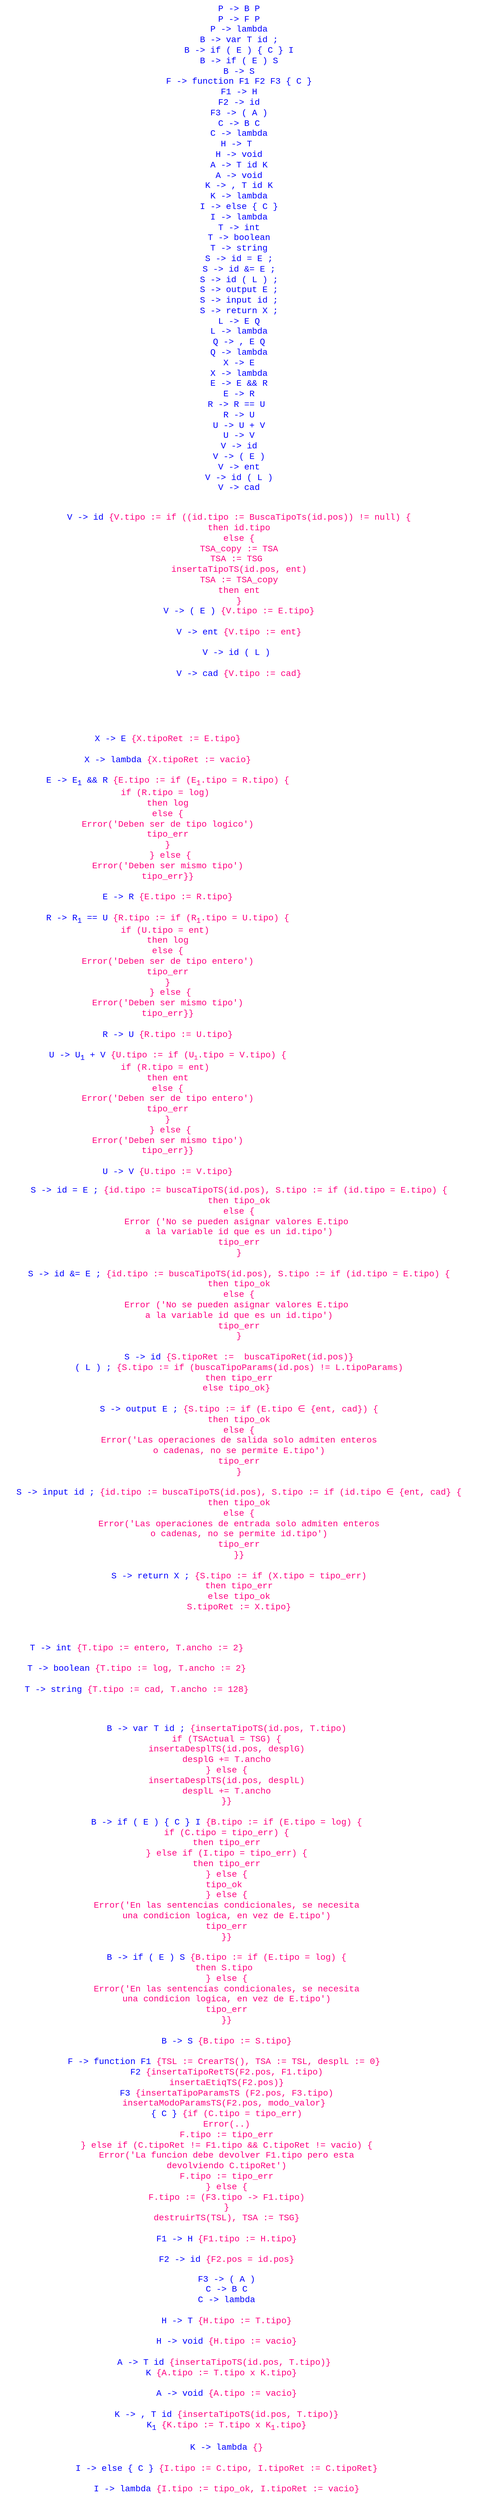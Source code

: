<mxfile version="25.0.3">
  <diagram name="Página-1" id="XnfMSsqKeOomwI2X4mqS">
    <mxGraphModel dx="1050" dy="522" grid="1" gridSize="10" guides="1" tooltips="1" connect="1" arrows="1" fold="1" page="1" pageScale="1" pageWidth="827" pageHeight="1169" math="0" shadow="0">
      <root>
        <mxCell id="0" />
        <mxCell id="1" parent="0" />
        <mxCell id="9CIfiXQJs4M4mhII0K4a-1" value="&lt;div&gt;&lt;font color=&quot;#0000ff&quot; face=&quot;Courier New&quot; style=&quot;font-size: 14px;&quot;&gt;P -&amp;gt; B P&lt;/font&gt;&lt;/div&gt;&lt;div&gt;&lt;font color=&quot;#0000ff&quot; face=&quot;Courier New&quot; style=&quot;font-size: 14px;&quot;&gt;P -&amp;gt; F P&lt;/font&gt;&lt;/div&gt;&lt;div&gt;&lt;font color=&quot;#0000ff&quot; face=&quot;Courier New&quot; style=&quot;font-size: 14px;&quot;&gt;P -&amp;gt; lambda&lt;/font&gt;&lt;/div&gt;&lt;div&gt;&lt;font color=&quot;#0000ff&quot; face=&quot;Courier New&quot; style=&quot;font-size: 14px;&quot;&gt;B -&amp;gt; var T id ;&lt;/font&gt;&lt;/div&gt;&lt;div&gt;&lt;font color=&quot;#0000ff&quot; face=&quot;Courier New&quot; style=&quot;font-size: 14px;&quot;&gt;B -&amp;gt; if ( E ) { C } I&lt;/font&gt;&lt;/div&gt;&lt;div&gt;&lt;font color=&quot;#0000ff&quot; face=&quot;Courier New&quot; style=&quot;font-size: 14px;&quot;&gt;B -&amp;gt; if ( E ) S&lt;/font&gt;&lt;/div&gt;&lt;div&gt;&lt;font color=&quot;#0000ff&quot; face=&quot;Courier New&quot; style=&quot;font-size: 14px;&quot;&gt;B -&amp;gt; S&lt;/font&gt;&lt;/div&gt;&lt;div&gt;&lt;font color=&quot;#0000ff&quot; face=&quot;Courier New&quot; style=&quot;font-size: 14px;&quot;&gt;F -&amp;gt; function F1 F2 F3 { C }&lt;/font&gt;&lt;/div&gt;&lt;div&gt;&lt;font color=&quot;#0000ff&quot; face=&quot;Courier New&quot; style=&quot;font-size: 14px;&quot;&gt;F1 -&amp;gt; H&lt;/font&gt;&lt;/div&gt;&lt;div&gt;&lt;font color=&quot;#0000ff&quot; face=&quot;Courier New&quot; style=&quot;font-size: 14px;&quot;&gt;F2 -&amp;gt; id&lt;/font&gt;&lt;/div&gt;&lt;div&gt;&lt;font color=&quot;#0000ff&quot; face=&quot;Courier New&quot; style=&quot;font-size: 14px;&quot;&gt;F3 -&amp;gt; ( A )&lt;/font&gt;&lt;/div&gt;&lt;div&gt;&lt;font color=&quot;#0000ff&quot; face=&quot;Courier New&quot; style=&quot;font-size: 14px;&quot;&gt;C -&amp;gt; B C&lt;/font&gt;&lt;/div&gt;&lt;div&gt;&lt;font color=&quot;#0000ff&quot; face=&quot;Courier New&quot; style=&quot;font-size: 14px;&quot;&gt;C -&amp;gt; lambda&lt;/font&gt;&lt;/div&gt;&lt;div&gt;&lt;font color=&quot;#0000ff&quot; face=&quot;Courier New&quot; style=&quot;font-size: 14px;&quot;&gt;H -&amp;gt; T&amp;nbsp;&lt;/font&gt;&lt;/div&gt;&lt;div&gt;&lt;font color=&quot;#0000ff&quot; face=&quot;Courier New&quot; style=&quot;font-size: 14px;&quot;&gt;H -&amp;gt; void&lt;/font&gt;&lt;/div&gt;&lt;div&gt;&lt;font color=&quot;#0000ff&quot; face=&quot;Courier New&quot; style=&quot;font-size: 14px;&quot;&gt;A -&amp;gt; T id K&lt;/font&gt;&lt;/div&gt;&lt;div&gt;&lt;font color=&quot;#0000ff&quot; face=&quot;Courier New&quot; style=&quot;font-size: 14px;&quot;&gt;A -&amp;gt; void&lt;/font&gt;&lt;/div&gt;&lt;div&gt;&lt;font color=&quot;#0000ff&quot; face=&quot;Courier New&quot; style=&quot;font-size: 14px;&quot;&gt;K -&amp;gt; , T id K&lt;/font&gt;&lt;/div&gt;&lt;div&gt;&lt;font color=&quot;#0000ff&quot; face=&quot;Courier New&quot; style=&quot;font-size: 14px;&quot;&gt;K -&amp;gt; lambda&lt;/font&gt;&lt;/div&gt;&lt;div&gt;&lt;font color=&quot;#0000ff&quot; face=&quot;Courier New&quot; style=&quot;font-size: 14px;&quot;&gt;I -&amp;gt; else { C }&lt;/font&gt;&lt;/div&gt;&lt;div&gt;&lt;font color=&quot;#0000ff&quot; face=&quot;Courier New&quot; style=&quot;font-size: 14px;&quot;&gt;I -&amp;gt; lambda&lt;/font&gt;&lt;/div&gt;&lt;div&gt;&lt;font color=&quot;#0000ff&quot; face=&quot;Courier New&quot; style=&quot;font-size: 14px;&quot;&gt;T -&amp;gt; int&lt;/font&gt;&lt;/div&gt;&lt;div&gt;&lt;font color=&quot;#0000ff&quot; face=&quot;Courier New&quot; style=&quot;font-size: 14px;&quot;&gt;T -&amp;gt; boolean&lt;/font&gt;&lt;/div&gt;&lt;div&gt;&lt;font color=&quot;#0000ff&quot; face=&quot;Courier New&quot; style=&quot;font-size: 14px;&quot;&gt;T -&amp;gt; string&lt;/font&gt;&lt;/div&gt;&lt;div&gt;&lt;font color=&quot;#0000ff&quot; face=&quot;Courier New&quot; style=&quot;font-size: 14px;&quot;&gt;S -&amp;gt; id = E ;&lt;/font&gt;&lt;/div&gt;&lt;div&gt;&lt;font color=&quot;#0000ff&quot; face=&quot;Courier New&quot; style=&quot;font-size: 14px;&quot;&gt;S -&amp;gt; id &amp;amp;= E ;&lt;/font&gt;&lt;/div&gt;&lt;div&gt;&lt;font color=&quot;#0000ff&quot; face=&quot;Courier New&quot; style=&quot;font-size: 14px;&quot;&gt;S -&amp;gt; id ( L ) ;&lt;/font&gt;&lt;/div&gt;&lt;div&gt;&lt;font color=&quot;#0000ff&quot; face=&quot;Courier New&quot; style=&quot;font-size: 14px;&quot;&gt;S -&amp;gt; output E ;&lt;/font&gt;&lt;/div&gt;&lt;div&gt;&lt;font color=&quot;#0000ff&quot; face=&quot;Courier New&quot; style=&quot;font-size: 14px;&quot;&gt;S -&amp;gt; input id ;&lt;/font&gt;&lt;/div&gt;&lt;div&gt;&lt;font color=&quot;#0000ff&quot; face=&quot;Courier New&quot; style=&quot;font-size: 14px;&quot;&gt;S -&amp;gt; return X ;&lt;/font&gt;&lt;/div&gt;&lt;div&gt;&lt;font color=&quot;#0000ff&quot; face=&quot;Courier New&quot; style=&quot;font-size: 14px;&quot;&gt;L -&amp;gt; E Q&lt;/font&gt;&lt;/div&gt;&lt;div&gt;&lt;font color=&quot;#0000ff&quot; face=&quot;Courier New&quot; style=&quot;font-size: 14px;&quot;&gt;L -&amp;gt; lambda&lt;/font&gt;&lt;/div&gt;&lt;div&gt;&lt;font color=&quot;#0000ff&quot; face=&quot;Courier New&quot; style=&quot;font-size: 14px;&quot;&gt;Q -&amp;gt; , E Q&lt;/font&gt;&lt;/div&gt;&lt;div&gt;&lt;font color=&quot;#0000ff&quot; face=&quot;Courier New&quot; style=&quot;font-size: 14px;&quot;&gt;Q -&amp;gt; lambda&lt;/font&gt;&lt;/div&gt;&lt;div&gt;&lt;font color=&quot;#0000ff&quot; face=&quot;Courier New&quot; style=&quot;font-size: 14px;&quot;&gt;X -&amp;gt; E&lt;/font&gt;&lt;/div&gt;&lt;div&gt;&lt;font color=&quot;#0000ff&quot; face=&quot;Courier New&quot; style=&quot;font-size: 14px;&quot;&gt;X -&amp;gt; lambda&lt;/font&gt;&lt;/div&gt;&lt;div&gt;&lt;font color=&quot;#0000ff&quot; face=&quot;Courier New&quot; style=&quot;font-size: 14px;&quot;&gt;E -&amp;gt; E &amp;amp;&amp;amp; R&lt;/font&gt;&lt;/div&gt;&lt;div&gt;&lt;font color=&quot;#0000ff&quot; face=&quot;Courier New&quot; style=&quot;font-size: 14px;&quot;&gt;E -&amp;gt; R&lt;/font&gt;&lt;/div&gt;&lt;div&gt;&lt;font color=&quot;#0000ff&quot; face=&quot;Courier New&quot; style=&quot;font-size: 14px;&quot;&gt;R -&amp;gt; R == U&amp;nbsp;&lt;/font&gt;&lt;/div&gt;&lt;div&gt;&lt;font color=&quot;#0000ff&quot; face=&quot;Courier New&quot; style=&quot;font-size: 14px;&quot;&gt;R -&amp;gt; U&lt;/font&gt;&lt;/div&gt;&lt;div&gt;&lt;font color=&quot;#0000ff&quot; face=&quot;Courier New&quot; style=&quot;font-size: 14px;&quot;&gt;U -&amp;gt; U + V&lt;/font&gt;&lt;/div&gt;&lt;div&gt;&lt;font color=&quot;#0000ff&quot; face=&quot;Courier New&quot; style=&quot;font-size: 14px;&quot;&gt;U -&amp;gt; V&lt;/font&gt;&lt;/div&gt;&lt;div&gt;&lt;font color=&quot;#0000ff&quot; face=&quot;Courier New&quot; style=&quot;font-size: 14px;&quot;&gt;V -&amp;gt; id&lt;/font&gt;&lt;/div&gt;&lt;div&gt;&lt;font color=&quot;#0000ff&quot; face=&quot;Courier New&quot; style=&quot;font-size: 14px;&quot;&gt;V -&amp;gt; ( E )&lt;/font&gt;&lt;/div&gt;&lt;div&gt;&lt;font color=&quot;#0000ff&quot; face=&quot;Courier New&quot; style=&quot;font-size: 14px;&quot;&gt;V -&amp;gt; ent&lt;/font&gt;&lt;/div&gt;&lt;div&gt;&lt;font color=&quot;#0000ff&quot; face=&quot;Courier New&quot; style=&quot;font-size: 14px;&quot;&gt;V -&amp;gt; id ( L )&lt;/font&gt;&lt;/div&gt;&lt;div&gt;&lt;font color=&quot;#0000ff&quot; face=&quot;Courier New&quot; style=&quot;font-size: 14px;&quot;&gt;V -&amp;gt; cad&lt;/font&gt;&lt;/div&gt;" style="text;html=1;align=center;verticalAlign=middle;resizable=0;points=[];autosize=1;strokeColor=none;fillColor=none;" parent="1" vertex="1">
          <mxGeometry x="270" y="50" width="270" height="800" as="geometry" />
        </mxCell>
        <mxCell id="9CIfiXQJs4M4mhII0K4a-2" value="&lt;div&gt;&lt;font style=&quot;font-size: 14px;&quot; color=&quot;#0000ff&quot; face=&quot;Courier New&quot;&gt;V -&amp;gt; id &lt;/font&gt;&lt;font color=&quot;#ff0080&quot; style=&quot;font-size: 14px;&quot; face=&quot;Courier New&quot;&gt;{V.tipo := if ((id.tipo := BuscaTipoTs(id.pos)) != null) {&lt;/font&gt;&lt;/div&gt;&lt;div&gt;&lt;font color=&quot;#ff0080&quot; style=&quot;font-size: 14px;&quot; face=&quot;Courier New&quot;&gt;then id.tipo&lt;/font&gt;&lt;/div&gt;&lt;div&gt;&lt;font color=&quot;#ff0080&quot; style=&quot;font-size: 14px;&quot; face=&quot;Courier New&quot;&gt;else {&lt;/font&gt;&lt;/div&gt;&lt;div&gt;&lt;font color=&quot;#ff0080&quot; style=&quot;font-size: 14px;&quot; face=&quot;Courier New&quot;&gt;TSA_copy := TSA&lt;/font&gt;&lt;/div&gt;&lt;div&gt;&lt;font color=&quot;#ff0080&quot; style=&quot;font-size: 14px;&quot; face=&quot;Courier New&quot;&gt;TSA := TSG&amp;nbsp;&lt;/font&gt;&lt;/div&gt;&lt;div&gt;&lt;font color=&quot;#ff0080&quot; style=&quot;font-size: 14px;&quot; face=&quot;Courier New&quot;&gt;insertaTipoTS(id.pos, ent)&lt;/font&gt;&lt;/div&gt;&lt;div&gt;&lt;font color=&quot;#ff0080&quot; style=&quot;font-size: 14px;&quot; face=&quot;Courier New&quot;&gt;TSA := TSA_copy&lt;/font&gt;&lt;/div&gt;&lt;div&gt;&lt;font color=&quot;#ff0080&quot; style=&quot;font-size: 14px;&quot; face=&quot;Courier New&quot;&gt;then ent&lt;/font&gt;&lt;/div&gt;&lt;div&gt;&lt;font color=&quot;#ff0080&quot; style=&quot;font-size: 14px;&quot; face=&quot;Courier New&quot;&gt;}&lt;/font&gt;&lt;/div&gt;&lt;div&gt;&lt;font style=&quot;font-size: 14px;&quot; color=&quot;#0000ff&quot; face=&quot;Courier New&quot;&gt;V -&amp;gt; ( E ) &lt;/font&gt;&lt;font color=&quot;#ff0080&quot; style=&quot;font-size: 14px;&quot; face=&quot;Courier New&quot;&gt;{V.tipo := E.tipo}&lt;/font&gt;&lt;/div&gt;&lt;div&gt;&lt;font color=&quot;#ff0080&quot; style=&quot;font-size: 14px;&quot; face=&quot;Courier New&quot;&gt;&lt;br&gt;&lt;/font&gt;&lt;/div&gt;&lt;div&gt;&lt;font style=&quot;font-size: 14px;&quot; color=&quot;#0000ff&quot; face=&quot;Courier New&quot;&gt;V -&amp;gt; ent &lt;/font&gt;&lt;font color=&quot;#ff0080&quot; style=&quot;font-size: 14px;&quot; face=&quot;Courier New&quot;&gt;{V.tipo := ent}&lt;/font&gt;&lt;/div&gt;&lt;div&gt;&lt;font color=&quot;#ff0080&quot; style=&quot;font-size: 14px;&quot; face=&quot;Courier New&quot;&gt;&lt;br&gt;&lt;/font&gt;&lt;/div&gt;&lt;div&gt;&lt;font style=&quot;font-size: 14px;&quot; color=&quot;#0000ff&quot; face=&quot;Courier New&quot;&gt;V -&amp;gt; id ( L )&amp;nbsp;&lt;/font&gt;&lt;/div&gt;&lt;div&gt;&lt;font style=&quot;font-size: 14px;&quot; color=&quot;#0000ff&quot; face=&quot;Courier New&quot;&gt;&lt;br&gt;&lt;/font&gt;&lt;/div&gt;&lt;div&gt;&lt;font style=&quot;font-size: 14px;&quot; color=&quot;#0000ff&quot; face=&quot;Courier New&quot;&gt;V -&amp;gt; cad&amp;nbsp;&lt;/font&gt;&lt;span style=&quot;color: rgb(255, 0, 128); font-family: &amp;quot;Courier New&amp;quot;; font-size: 14px; background-color: initial;&quot;&gt;{V.tipo := cad}&lt;/span&gt;&lt;/div&gt;" style="text;html=1;align=center;verticalAlign=middle;resizable=0;points=[];autosize=1;strokeColor=none;fillColor=none;" parent="1" vertex="1">
          <mxGeometry x="105" y="870" width="600" height="280" as="geometry" />
        </mxCell>
        <mxCell id="9CIfiXQJs4M4mhII0K4a-3" value="&lt;div&gt;&lt;div&gt;&lt;font style=&quot;font-size: 14px;&quot; color=&quot;#0000ff&quot; face=&quot;Courier New&quot;&gt;X -&amp;gt; E &lt;/font&gt;&lt;font color=&quot;#ff0080&quot; style=&quot;font-size: 14px;&quot; face=&quot;Courier New&quot;&gt;{X.tipoRet := E.tipo}&lt;/font&gt;&lt;/div&gt;&lt;div&gt;&lt;font color=&quot;#ff0080&quot; style=&quot;font-size: 14px;&quot; face=&quot;Courier New&quot;&gt;&lt;br&gt;&lt;/font&gt;&lt;/div&gt;&lt;div&gt;&lt;font style=&quot;font-size: 14px;&quot; color=&quot;#0000ff&quot; face=&quot;Courier New&quot;&gt;X -&amp;gt; lambda &lt;/font&gt;&lt;font color=&quot;#ff0080&quot; style=&quot;font-size: 14px;&quot; face=&quot;Courier New&quot;&gt;{X.tipoRet := vacio}&lt;/font&gt;&lt;/div&gt;&lt;/div&gt;&lt;div&gt;&lt;font color=&quot;#ff0080&quot; style=&quot;font-size: 14px;&quot; face=&quot;Courier New&quot;&gt;&lt;br&gt;&lt;/font&gt;&lt;/div&gt;&lt;div&gt;&lt;font style=&quot;font-size: 14px;&quot; color=&quot;#0000ff&quot; face=&quot;Courier New&quot;&gt;E -&amp;gt; E&lt;sub&gt;1&lt;/sub&gt; &amp;amp;&amp;amp; R &lt;/font&gt;&lt;font color=&quot;#ff0080&quot; style=&quot;font-size: 14px;&quot; face=&quot;Courier New&quot;&gt;{E.tipo := if (E&lt;sub&gt;1&lt;/sub&gt;.tipo = R.tipo) {&lt;/font&gt;&lt;/div&gt;&lt;div&gt;&lt;font color=&quot;#ff0080&quot; style=&quot;font-size: 14px;&quot; face=&quot;Courier New&quot;&gt;if (R.tipo = log)&amp;nbsp;&lt;/font&gt;&lt;/div&gt;&lt;div&gt;&lt;font color=&quot;#ff0080&quot; style=&quot;font-size: 14px;&quot; face=&quot;Courier New&quot;&gt;then log&lt;/font&gt;&lt;/div&gt;&lt;div&gt;&lt;font color=&quot;#ff0080&quot; style=&quot;font-size: 14px;&quot; face=&quot;Courier New&quot;&gt;else {&lt;/font&gt;&lt;/div&gt;&lt;div&gt;&lt;font color=&quot;#ff0080&quot; style=&quot;font-size: 14px;&quot; face=&quot;Courier New&quot;&gt;Error(&#39;Deben ser de tipo logico&#39;)&lt;/font&gt;&lt;/div&gt;&lt;div&gt;&lt;font color=&quot;#ff0080&quot; style=&quot;font-size: 14px;&quot; face=&quot;Courier New&quot;&gt;tipo_err&lt;/font&gt;&lt;/div&gt;&lt;div&gt;&lt;font color=&quot;#ff0080&quot; style=&quot;font-size: 14px;&quot; face=&quot;Courier New&quot;&gt;}&lt;/font&gt;&lt;/div&gt;&lt;div&gt;&lt;font color=&quot;#ff0080&quot; style=&quot;font-size: 14px;&quot; face=&quot;Courier New&quot;&gt;&amp;nbsp;} else {&lt;/font&gt;&lt;/div&gt;&lt;div&gt;&lt;font color=&quot;#ff0080&quot; style=&quot;font-size: 14px;&quot; face=&quot;Courier New&quot;&gt;Error(&#39;Deben ser mismo tipo&#39;)&lt;/font&gt;&lt;/div&gt;&lt;div&gt;&lt;font color=&quot;#ff0080&quot; style=&quot;font-size: 14px;&quot; face=&quot;Courier New&quot;&gt;tipo_err&lt;/font&gt;&lt;span style=&quot;font-size: 14px; color: rgb(255, 0, 128); font-family: &amp;quot;Courier New&amp;quot;; background-color: initial;&quot;&gt;}}&lt;/span&gt;&lt;/div&gt;&lt;div&gt;&lt;span style=&quot;font-size: 14px; color: rgb(255, 0, 128); font-family: &amp;quot;Courier New&amp;quot;; background-color: initial;&quot;&gt;&lt;br&gt;&lt;/span&gt;&lt;/div&gt;&lt;div&gt;&lt;font style=&quot;font-size: 14px;&quot; color=&quot;#0000ff&quot; face=&quot;Courier New&quot;&gt;E -&amp;gt; R &lt;/font&gt;&lt;font color=&quot;#ff0080&quot; style=&quot;font-size: 14px;&quot; face=&quot;Courier New&quot;&gt;{E.tipo := R.tipo}&lt;/font&gt;&lt;/div&gt;&lt;div&gt;&lt;font color=&quot;#ff0080&quot; style=&quot;font-size: 14px;&quot; face=&quot;Courier New&quot;&gt;&lt;br&gt;&lt;/font&gt;&lt;/div&gt;&lt;div&gt;&lt;font style=&quot;font-size: 14px;&quot; color=&quot;#0000ff&quot; face=&quot;Courier New&quot;&gt;R -&amp;gt; R&lt;sub&gt;1&lt;/sub&gt; == U &lt;/font&gt;&lt;font color=&quot;#ff0080&quot; style=&quot;font-size: 14px;&quot; face=&quot;Courier New&quot;&gt;{R.tipo := if (R&lt;sub&gt;1&lt;/sub&gt;.tipo = U.tipo) {&lt;/font&gt;&lt;/div&gt;&lt;div&gt;&lt;div&gt;&lt;font style=&quot;font-size: 14px;&quot; color=&quot;#ff0080&quot; face=&quot;Courier New&quot;&gt;if (U.tipo = ent)&amp;nbsp;&lt;/font&gt;&lt;/div&gt;&lt;div&gt;&lt;font style=&quot;font-size: 14px;&quot; color=&quot;#ff0080&quot; face=&quot;Courier New&quot;&gt;then log&lt;/font&gt;&lt;/div&gt;&lt;div&gt;&lt;font style=&quot;font-size: 14px;&quot; color=&quot;#ff0080&quot; face=&quot;Courier New&quot;&gt;else {&lt;/font&gt;&lt;/div&gt;&lt;div&gt;&lt;font style=&quot;font-size: 14px;&quot; color=&quot;#ff0080&quot; face=&quot;Courier New&quot;&gt;Error(&#39;Deben ser de tipo entero&#39;)&lt;/font&gt;&lt;/div&gt;&lt;div&gt;&lt;font style=&quot;font-size: 14px;&quot; color=&quot;#ff0080&quot; face=&quot;Courier New&quot;&gt;tipo_err&lt;/font&gt;&lt;/div&gt;&lt;div&gt;&lt;font style=&quot;font-size: 14px;&quot; color=&quot;#ff0080&quot; face=&quot;Courier New&quot;&gt;}&lt;/font&gt;&lt;/div&gt;&lt;div&gt;&lt;font style=&quot;font-size: 14px;&quot; color=&quot;#ff0080&quot; face=&quot;Courier New&quot;&gt;&amp;nbsp;} else {&lt;/font&gt;&lt;/div&gt;&lt;div&gt;&lt;font style=&quot;font-size: 14px;&quot; color=&quot;#ff0080&quot; face=&quot;Courier New&quot;&gt;Error(&#39;Deben ser mismo tipo&#39;)&lt;/font&gt;&lt;/div&gt;&lt;div&gt;&lt;font style=&quot;font-size: 14px;&quot; color=&quot;#ff0080&quot; face=&quot;Courier New&quot;&gt;tipo_err&lt;/font&gt;&lt;span style=&quot;font-size: 14px; color: rgb(255, 0, 128); font-family: &amp;quot;Courier New&amp;quot;; background-color: initial;&quot;&gt;}}&lt;/span&gt;&lt;/div&gt;&lt;/div&gt;&lt;div&gt;&lt;span style=&quot;font-size: 14px; color: rgb(255, 0, 128); font-family: &amp;quot;Courier New&amp;quot;; background-color: initial;&quot;&gt;&lt;br&gt;&lt;/span&gt;&lt;/div&gt;&lt;div&gt;&lt;font style=&quot;font-size: 14px;&quot; color=&quot;#0000ff&quot; face=&quot;Courier New&quot;&gt;R -&amp;gt; U &lt;/font&gt;&lt;font color=&quot;#ff0080&quot; style=&quot;font-size: 14px;&quot; face=&quot;Courier New&quot;&gt;{R.tipo := U.tipo}&lt;/font&gt;&lt;/div&gt;&lt;div&gt;&lt;font color=&quot;#ff0080&quot; style=&quot;font-size: 14px;&quot; face=&quot;Courier New&quot;&gt;&lt;br&gt;&lt;/font&gt;&lt;/div&gt;&lt;div&gt;&lt;font style=&quot;font-size: 14px;&quot; color=&quot;#0000ff&quot; face=&quot;Courier New&quot;&gt;U -&amp;gt; U&lt;sub&gt;1&lt;/sub&gt; + V &lt;/font&gt;&lt;font color=&quot;#ff0080&quot; style=&quot;font-size: 14px;&quot; face=&quot;Courier New&quot;&gt;{U.tipo :=&amp;nbsp;&lt;/font&gt;&lt;span style=&quot;font-size: 14px; color: rgb(255, 0, 128); font-family: &amp;quot;Courier New&amp;quot;; background-color: initial;&quot;&gt;if (U&lt;/span&gt;&lt;sub style=&quot;color: rgb(255, 0, 128); font-family: &amp;quot;Courier New&amp;quot;; background-color: initial;&quot;&gt;1&lt;/sub&gt;&lt;span style=&quot;font-size: 14px; color: rgb(255, 0, 128); font-family: &amp;quot;Courier New&amp;quot;; background-color: initial;&quot;&gt;.tipo = V.tipo) {&lt;/span&gt;&lt;/div&gt;&lt;div&gt;&lt;font style=&quot;font-size: 14px;&quot; color=&quot;#ff0080&quot; face=&quot;Courier New&quot;&gt;if (R.tipo = ent)&amp;nbsp;&lt;/font&gt;&lt;/div&gt;&lt;div&gt;&lt;font style=&quot;font-size: 14px;&quot; color=&quot;#ff0080&quot; face=&quot;Courier New&quot;&gt;then ent&lt;/font&gt;&lt;/div&gt;&lt;div&gt;&lt;font style=&quot;font-size: 14px;&quot; color=&quot;#ff0080&quot; face=&quot;Courier New&quot;&gt;else {&lt;/font&gt;&lt;/div&gt;&lt;div&gt;&lt;font style=&quot;font-size: 14px;&quot; color=&quot;#ff0080&quot; face=&quot;Courier New&quot;&gt;Error(&#39;Deben ser de tipo entero&#39;)&lt;/font&gt;&lt;/div&gt;&lt;div&gt;&lt;font style=&quot;font-size: 14px;&quot; color=&quot;#ff0080&quot; face=&quot;Courier New&quot;&gt;tipo_err&lt;/font&gt;&lt;/div&gt;&lt;div&gt;&lt;font style=&quot;font-size: 14px;&quot; color=&quot;#ff0080&quot; face=&quot;Courier New&quot;&gt;}&lt;/font&gt;&lt;/div&gt;&lt;div&gt;&lt;font style=&quot;font-size: 14px;&quot; color=&quot;#ff0080&quot; face=&quot;Courier New&quot;&gt;&amp;nbsp;} else {&lt;/font&gt;&lt;/div&gt;&lt;div&gt;&lt;font style=&quot;font-size: 14px;&quot; color=&quot;#ff0080&quot; face=&quot;Courier New&quot;&gt;Error(&#39;Deben ser mismo tipo&#39;)&lt;/font&gt;&lt;/div&gt;&lt;div&gt;&lt;font style=&quot;font-size: 14px;&quot; color=&quot;#ff0080&quot; face=&quot;Courier New&quot;&gt;tipo_err&lt;/font&gt;&lt;span style=&quot;font-size: 14px; color: rgb(255, 0, 128); font-family: &amp;quot;Courier New&amp;quot;; background-color: initial;&quot;&gt;}}&lt;/span&gt;&lt;/div&gt;&lt;div&gt;&lt;span style=&quot;font-size: 14px; color: rgb(255, 0, 128); font-family: &amp;quot;Courier New&amp;quot;; background-color: initial;&quot;&gt;&lt;br&gt;&lt;/span&gt;&lt;/div&gt;&lt;div&gt;&lt;font style=&quot;font-size: 14px;&quot; color=&quot;#0000ff&quot; face=&quot;Courier New&quot;&gt;U -&amp;gt; V &lt;/font&gt;&lt;font color=&quot;#ff0080&quot; style=&quot;font-size: 14px;&quot; face=&quot;Courier New&quot;&gt;{U.tipo := V.tipo}&lt;/font&gt;&lt;/div&gt;" style="text;html=1;align=center;verticalAlign=middle;resizable=0;points=[];autosize=1;strokeColor=none;fillColor=none;" parent="1" vertex="1">
          <mxGeometry x="75" y="1225" width="430" height="730" as="geometry" />
        </mxCell>
        <mxCell id="9CIfiXQJs4M4mhII0K4a-4" value="&lt;div&gt;&lt;font style=&quot;font-size: 14px;&quot; color=&quot;#0000ff&quot; face=&quot;Courier New&quot;&gt;S -&amp;gt; id = E ; &lt;/font&gt;&lt;font color=&quot;#ff0080&quot; style=&quot;font-size: 14px;&quot; face=&quot;Courier New&quot;&gt;{id.tipo :=&amp;nbsp;&lt;/font&gt;&lt;span style=&quot;color: rgb(255, 0, 128); font-family: &amp;quot;Courier New&amp;quot;; font-size: 14px; background-color: initial;&quot;&gt;buscaTipoTS(id.pos),&amp;nbsp;&lt;/span&gt;&lt;span style=&quot;font-size: 14px; color: rgb(255, 0, 128); font-family: &amp;quot;Courier New&amp;quot;; background-color: initial;&quot;&gt;S.tipo := if (id.tipo = E.tipo) {&lt;/span&gt;&lt;/div&gt;&lt;div&gt;&lt;font face=&quot;Courier New&quot; color=&quot;#ff0080&quot;&gt;&lt;span style=&quot;font-size: 14px;&quot;&gt;then tipo_ok&lt;/span&gt;&lt;/font&gt;&lt;/div&gt;&lt;div&gt;&lt;font color=&quot;#ff0080&quot; style=&quot;font-size: 14px;&quot; face=&quot;Courier New&quot;&gt;else {&lt;/font&gt;&lt;/div&gt;&lt;div&gt;&lt;font color=&quot;#ff0080&quot; style=&quot;font-size: 14px;&quot; face=&quot;Courier New&quot;&gt;Error (&#39;No se pueden asignar valores E.tipo&amp;nbsp;&lt;/font&gt;&lt;/div&gt;&lt;div&gt;&lt;font color=&quot;#ff0080&quot; style=&quot;font-size: 14px;&quot; face=&quot;Courier New&quot;&gt;a la variable id que es un id.tipo&#39;)&lt;/font&gt;&lt;/div&gt;&lt;div&gt;&lt;font color=&quot;#ff0080&quot; style=&quot;font-size: 14px;&quot; face=&quot;Courier New&quot;&gt;tipo_err&lt;/font&gt;&lt;/div&gt;&lt;div&gt;&lt;font color=&quot;#ff0080&quot; style=&quot;font-size: 14px;&quot; face=&quot;Courier New&quot;&gt;}&lt;/font&gt;&lt;/div&gt;&lt;div&gt;&lt;font color=&quot;#ff0080&quot; style=&quot;font-size: 14px;&quot; face=&quot;Courier New&quot;&gt;&lt;br&gt;&lt;/font&gt;&lt;/div&gt;&lt;div&gt;&lt;font style=&quot;font-size: 14px;&quot; color=&quot;#0000ff&quot; face=&quot;Courier New&quot;&gt;S -&amp;gt; id &amp;amp;= E ;&amp;nbsp;&lt;/font&gt;&lt;font style=&quot;background-color: initial; font-size: 14px;&quot; color=&quot;#ff0080&quot; face=&quot;Courier New&quot;&gt;{id.tipo :=&amp;nbsp;&lt;/font&gt;&lt;span style=&quot;background-color: initial; color: rgb(255, 0, 128); font-family: &amp;quot;Courier New&amp;quot;; font-size: 14px;&quot;&gt;buscaTipoTS(id.pos),&amp;nbsp;&lt;/span&gt;&lt;span style=&quot;background-color: initial; font-size: 14px; color: rgb(255, 0, 128); font-family: &amp;quot;Courier New&amp;quot;;&quot;&gt;S.tipo := if (id.tipo = E.tipo) {&lt;/span&gt;&lt;/div&gt;&lt;div&gt;&lt;font face=&quot;Courier New&quot; color=&quot;#ff0080&quot;&gt;&lt;span style=&quot;font-size: 14px;&quot;&gt;then tipo_ok&lt;/span&gt;&lt;/font&gt;&lt;/div&gt;&lt;div&gt;&lt;font style=&quot;font-size: 14px;&quot; color=&quot;#ff0080&quot; face=&quot;Courier New&quot;&gt;else {&lt;/font&gt;&lt;/div&gt;&lt;div&gt;&lt;font style=&quot;font-size: 14px;&quot; color=&quot;#ff0080&quot; face=&quot;Courier New&quot;&gt;Error (&#39;No se pueden asignar valores E.tipo&amp;nbsp;&lt;/font&gt;&lt;/div&gt;&lt;div&gt;&lt;font style=&quot;font-size: 14px;&quot; color=&quot;#ff0080&quot; face=&quot;Courier New&quot;&gt;a la variable id que es un id.tipo&#39;)&lt;/font&gt;&lt;/div&gt;&lt;div&gt;&lt;font style=&quot;font-size: 14px;&quot; color=&quot;#ff0080&quot; face=&quot;Courier New&quot;&gt;tipo_err&lt;/font&gt;&lt;/div&gt;&lt;div&gt;&lt;font style=&quot;font-size: 14px;&quot; color=&quot;#ff0080&quot; face=&quot;Courier New&quot;&gt;}&lt;/font&gt;&lt;/div&gt;&lt;div&gt;&lt;font style=&quot;font-size: 14px;&quot; color=&quot;#ff0080&quot; face=&quot;Courier New&quot;&gt;&lt;br&gt;&lt;/font&gt;&lt;/div&gt;&lt;div&gt;&lt;font style=&quot;font-size: 14px;&quot; color=&quot;#0000ff&quot; face=&quot;Courier New&quot;&gt;S -&amp;gt; id&amp;nbsp;&lt;/font&gt;&lt;font style=&quot;background-color: initial; font-size: 14px;&quot; color=&quot;#ff0080&quot; face=&quot;Courier New&quot;&gt;{S.tipoRet :=&amp;nbsp; buscaTipoRet(id.pos)&lt;/font&gt;&lt;span style=&quot;background-color: initial; font-size: 14px; color: rgb(255, 0, 128); font-family: &amp;quot;Courier New&amp;quot;;&quot;&gt;}&lt;/span&gt;&lt;/div&gt;&lt;div&gt;&lt;span style=&quot;font-size: 14px; color: rgb(0, 0, 255); font-family: &amp;quot;Courier New&amp;quot;; background-color: initial;&quot;&gt;( L ) ; &lt;/span&gt;&lt;span style=&quot;font-size: 14px; font-family: &amp;quot;Courier New&amp;quot;; background-color: initial;&quot;&gt;&lt;font color=&quot;#ff0080&quot;&gt;{S.tipo := if (buscaTipoParams(id.pos) != L.tipoParams)&lt;/font&gt;&lt;/span&gt;&lt;/div&gt;&lt;div&gt;&lt;span style=&quot;font-size: 14px; font-family: &amp;quot;Courier New&amp;quot;; background-color: initial;&quot;&gt;&lt;font color=&quot;#ff0080&quot;&gt;then tipo_err&lt;/font&gt;&lt;/span&gt;&lt;/div&gt;&lt;div&gt;&lt;span style=&quot;font-size: 14px; font-family: &amp;quot;Courier New&amp;quot;; background-color: initial;&quot;&gt;&lt;font color=&quot;#ff0080&quot;&gt;else tipo_ok}&lt;/font&gt;&lt;/span&gt;&lt;span style=&quot;font-size: 14px; color: rgb(0, 0, 255); font-family: &amp;quot;Courier New&amp;quot;; background-color: initial;&quot;&gt;&amp;nbsp;&lt;/span&gt;&lt;/div&gt;&lt;div&gt;&lt;font style=&quot;font-size: 14px;&quot; color=&quot;#0000ff&quot; face=&quot;Courier New&quot;&gt;&lt;br&gt;&lt;/font&gt;&lt;/div&gt;&lt;div&gt;&lt;font style=&quot;font-size: 14px;&quot; color=&quot;#0000ff&quot; face=&quot;Courier New&quot;&gt;S -&amp;gt; output E ; &lt;/font&gt;&lt;font color=&quot;#ff0080&quot; style=&quot;font-size: 14px;&quot; face=&quot;Courier New&quot;&gt;{S.tipo := if (E.tipo&amp;nbsp;&lt;/font&gt;&lt;span style=&quot;background-color: rgb(255, 255, 255); color: rgb(255, 0, 128); font-family: &amp;quot;Courier New&amp;quot;; font-size: 14px; text-wrap-mode: wrap;&quot;&gt;∈ {ent, cad}) {&lt;/span&gt;&lt;/div&gt;&lt;div&gt;&lt;span style=&quot;font-size: 14px; color: rgb(255, 0, 128); font-family: &amp;quot;Courier New&amp;quot;; background-color: initial;&quot;&gt;then tipo_ok&lt;/span&gt;&lt;/div&gt;&lt;div&gt;&lt;span style=&quot;font-size: 14px; color: rgb(255, 0, 128); font-family: &amp;quot;Courier New&amp;quot;; background-color: initial;&quot;&gt;else {&lt;/span&gt;&lt;/div&gt;&lt;div&gt;&lt;span style=&quot;font-size: 14px; color: rgb(255, 0, 128); font-family: &amp;quot;Courier New&amp;quot;; background-color: initial;&quot;&gt;Error(&#39;&lt;/span&gt;&lt;span style=&quot;font-size: 14px; color: rgb(255, 0, 128); font-family: &amp;quot;Courier New&amp;quot;; background-color: rgb(255, 255, 255); text-wrap-mode: wrap;&quot;&gt;Las operaciones de salida solo admiten enteros&lt;/span&gt;&lt;/div&gt;&lt;div&gt;&lt;span style=&quot;background-color: rgb(255, 255, 255); text-wrap-mode: wrap;&quot;&gt;&lt;font style=&quot;font-size: 14px;&quot; color=&quot;#ff0080&quot; face=&quot;Courier New&quot;&gt;o cadenas, no se permite E.tipo&#39;)&lt;/font&gt;&lt;/span&gt;&lt;/div&gt;&lt;div&gt;&lt;span style=&quot;background-color: rgb(255, 255, 255); text-wrap-mode: wrap;&quot;&gt;&lt;font style=&quot;font-size: 14px;&quot; color=&quot;#ff0080&quot; face=&quot;Courier New&quot;&gt;tipo_err&lt;/font&gt;&lt;/span&gt;&lt;/div&gt;&lt;div&gt;&lt;span style=&quot;font-size: 14px; color: rgb(255, 0, 128); font-family: &amp;quot;Courier New&amp;quot;; background-color: initial;&quot;&gt;}&lt;/span&gt;&lt;/div&gt;&lt;div&gt;&lt;span style=&quot;font-size: 14px; color: rgb(255, 0, 128); font-family: &amp;quot;Courier New&amp;quot;; background-color: initial;&quot;&gt;&lt;br&gt;&lt;/span&gt;&lt;/div&gt;&lt;div&gt;&lt;font style=&quot;font-size: 14px;&quot; color=&quot;#0000ff&quot; face=&quot;Courier New&quot;&gt;S -&amp;gt; input id ; &lt;/font&gt;&lt;font color=&quot;#ff0080&quot; style=&quot;font-size: 14px;&quot; face=&quot;Courier New&quot;&gt;{id.tipo := buscaTipoTS(id.pos), S.tipo := if (id.tipo&amp;nbsp;&lt;/font&gt;&lt;span style=&quot;background-color: rgb(255, 255, 255); text-wrap-mode: wrap;&quot;&gt;&lt;font color=&quot;#ff0080&quot; style=&quot;font-size: 14px;&quot; face=&quot;Courier New&quot;&gt;∈ {ent, cad} {&lt;/font&gt;&lt;/span&gt;&lt;/div&gt;&lt;div&gt;&lt;span style=&quot;background-color: rgb(255, 255, 255); text-wrap-mode: wrap;&quot;&gt;&lt;font color=&quot;#ff0080&quot; style=&quot;font-size: 14px;&quot; face=&quot;Courier New&quot;&gt;then tipo_ok&lt;/font&gt;&lt;/span&gt;&lt;/div&gt;&lt;div&gt;&lt;span style=&quot;background-color: rgb(255, 255, 255); text-wrap-mode: wrap;&quot;&gt;&lt;font color=&quot;#ff0080&quot; style=&quot;font-size: 14px;&quot; face=&quot;Courier New&quot;&gt;else {&lt;/font&gt;&lt;/span&gt;&lt;/div&gt;&lt;div&gt;&lt;span style=&quot;background-color: rgb(255, 255, 255); text-wrap-mode: wrap;&quot;&gt;&lt;font color=&quot;#ff0080&quot; style=&quot;font-size: 14px;&quot; face=&quot;Courier New&quot;&gt;Error(&#39;Las operaciones de entrada solo admiten enteros&lt;/font&gt;&lt;/span&gt;&lt;/div&gt;&lt;div&gt;&lt;span style=&quot;background-color: rgb(255, 255, 255); text-wrap-mode: wrap;&quot;&gt;&lt;font color=&quot;#ff0080&quot; style=&quot;font-size: 14px;&quot; face=&quot;Courier New&quot;&gt;o cadenas, no se permite id.tipo&#39;)&lt;/font&gt;&lt;/span&gt;&lt;/div&gt;&lt;div&gt;&lt;span style=&quot;background-color: rgb(255, 255, 255); text-wrap-mode: wrap;&quot;&gt;&lt;font color=&quot;#ff0080&quot; style=&quot;font-size: 14px;&quot; face=&quot;Courier New&quot;&gt;tipo_err&lt;/font&gt;&lt;/span&gt;&lt;/div&gt;&lt;div&gt;&lt;span style=&quot;font-size: 14px; color: rgb(255, 0, 128); font-family: &amp;quot;Courier New&amp;quot;; background-color: initial;&quot;&gt;}}&lt;/span&gt;&lt;/div&gt;&lt;div&gt;&lt;span style=&quot;font-size: 14px; color: rgb(255, 0, 128); font-family: &amp;quot;Courier New&amp;quot;; background-color: initial;&quot;&gt;&lt;br&gt;&lt;/span&gt;&lt;/div&gt;&lt;div&gt;&lt;font style=&quot;font-size: 14px;&quot; color=&quot;#0000ff&quot; face=&quot;Courier New&quot;&gt;S -&amp;gt; return X ; &lt;/font&gt;&lt;font color=&quot;#ff0080&quot; style=&quot;font-size: 14px;&quot; face=&quot;Courier New&quot;&gt;{&lt;/font&gt;&lt;span style=&quot;font-size: 14px; color: rgb(255, 0, 128); font-family: &amp;quot;Courier New&amp;quot;; background-color: initial;&quot;&gt;S.tipo := if (X.tipo = tipo_err)&lt;/span&gt;&lt;/div&gt;&lt;div&gt;&lt;font color=&quot;#ff0080&quot; style=&quot;font-size: 14px;&quot; face=&quot;Courier New&quot;&gt;then tipo_err&lt;/font&gt;&lt;/div&gt;&lt;div&gt;&lt;font color=&quot;#ff0080&quot; style=&quot;font-size: 14px;&quot; face=&quot;Courier New&quot;&gt;else tipo_ok&lt;/font&gt;&lt;/div&gt;&lt;div&gt;&lt;span style=&quot;color: rgb(255, 0, 128); font-family: &amp;quot;Courier New&amp;quot;; font-size: 14px; background-color: initial;&quot;&gt;S.tipoRet := X.tipo&lt;/span&gt;&lt;font color=&quot;#ff0080&quot; style=&quot;font-size: 14px;&quot; face=&quot;Courier New&quot;&gt;}&lt;/font&gt;&lt;/div&gt;" style="text;html=1;align=center;verticalAlign=middle;resizable=0;points=[];autosize=1;strokeColor=none;fillColor=none;" parent="1" vertex="1">
          <mxGeometry x="20" y="1955" width="770" height="700" as="geometry" />
        </mxCell>
        <mxCell id="9CIfiXQJs4M4mhII0K4a-5" value="&lt;div&gt;&lt;font style=&quot;font-size: 14px;&quot; color=&quot;#0000ff&quot; face=&quot;Courier New&quot;&gt;T -&amp;gt; int &lt;/font&gt;&lt;font color=&quot;#ff0080&quot; style=&quot;font-size: 14px;&quot; face=&quot;Courier New&quot;&gt;{T.tipo := entero, T.ancho := 2}&lt;/font&gt;&lt;/div&gt;&lt;div&gt;&lt;font color=&quot;#ff0080&quot; style=&quot;font-size: 14px;&quot; face=&quot;Courier New&quot;&gt;&lt;br&gt;&lt;/font&gt;&lt;/div&gt;&lt;div&gt;&lt;font style=&quot;font-size: 14px;&quot; color=&quot;#0000ff&quot; face=&quot;Courier New&quot;&gt;T -&amp;gt; boolean &lt;/font&gt;&lt;font color=&quot;#ff0080&quot; style=&quot;font-size: 14px;&quot; face=&quot;Courier New&quot;&gt;{T.tipo := log, T.ancho := 2}&lt;/font&gt;&lt;/div&gt;&lt;div&gt;&lt;font color=&quot;#ff0080&quot; style=&quot;font-size: 14px;&quot; face=&quot;Courier New&quot;&gt;&lt;br&gt;&lt;/font&gt;&lt;/div&gt;&lt;div&gt;&lt;font style=&quot;font-size: 14px;&quot; color=&quot;#0000ff&quot; face=&quot;Courier New&quot;&gt;T -&amp;gt; string &lt;/font&gt;&lt;font color=&quot;#ff0080&quot; style=&quot;font-size: 14px;&quot; face=&quot;Courier New&quot;&gt;{T.tipo := cad, T.ancho := 128}&lt;/font&gt;&lt;/div&gt;" style="text;html=1;align=center;verticalAlign=middle;resizable=0;points=[];autosize=1;strokeColor=none;fillColor=none;" parent="1" vertex="1">
          <mxGeometry x="40" y="2690" width="400" height="100" as="geometry" />
        </mxCell>
        <mxCell id="9CIfiXQJs4M4mhII0K4a-6" value="&lt;div&gt;&lt;font style=&quot;font-size: 14px;&quot; color=&quot;#0000ff&quot; face=&quot;Courier New&quot;&gt;B -&amp;gt; var T id ; &lt;/font&gt;&lt;font color=&quot;#ff0080&quot; style=&quot;font-size: 14px;&quot; face=&quot;Courier New&quot;&gt;{insertaTipoTS(id.pos, T.tipo)&lt;/font&gt;&lt;/div&gt;&lt;div&gt;&lt;font color=&quot;#ff0080&quot; style=&quot;font-size: 14px;&quot; face=&quot;Courier New&quot;&gt;if (TSActual = TSG) {&lt;/font&gt;&lt;/div&gt;&lt;div&gt;&lt;font color=&quot;#ff0080&quot; style=&quot;font-size: 14px;&quot; face=&quot;Courier New&quot;&gt;insertaDesplTS(id.pos, desplG)&lt;/font&gt;&lt;/div&gt;&lt;div&gt;&lt;font color=&quot;#ff0080&quot; style=&quot;font-size: 14px;&quot; face=&quot;Courier New&quot;&gt;desplG += T.ancho&lt;/font&gt;&lt;/div&gt;&lt;div&gt;&lt;span style=&quot;font-size: 14px; color: rgb(255, 0, 128); font-family: &amp;quot;Courier New&amp;quot;; background-color: initial;&quot;&gt;} else {&lt;/span&gt;&lt;/div&gt;&lt;div&gt;&lt;span style=&quot;font-size: 14px; color: rgb(255, 0, 128); font-family: &amp;quot;Courier New&amp;quot;; background-color: initial;&quot;&gt;insertaDesplTS(id.pos, desplL)&lt;/span&gt;&lt;/div&gt;&lt;div&gt;&lt;span style=&quot;font-size: 14px; color: rgb(255, 0, 128); font-family: &amp;quot;Courier New&amp;quot;; background-color: initial;&quot;&gt;desplL += T.ancho&lt;/span&gt;&lt;/div&gt;&lt;div&gt;&lt;font color=&quot;#ff0080&quot; style=&quot;font-size: 14px;&quot; face=&quot;Courier New&quot;&gt;}}&lt;/font&gt;&lt;/div&gt;&lt;div&gt;&lt;font color=&quot;#ff0080&quot; style=&quot;font-size: 14px;&quot; face=&quot;Courier New&quot;&gt;&lt;br&gt;&lt;/font&gt;&lt;/div&gt;&lt;div&gt;&lt;font style=&quot;font-size: 14px;&quot; color=&quot;#0000ff&quot; face=&quot;Courier New&quot;&gt;B -&amp;gt; if ( E ) { C } I&amp;nbsp;&lt;/font&gt;&lt;span style=&quot;font-size: 14px; color: rgb(255, 0, 128); font-family: &amp;quot;Courier New&amp;quot;; background-color: initial;&quot;&gt;{B.tipo := if (E.tipo = log) {&lt;/span&gt;&lt;/div&gt;&lt;div&gt;&lt;font style=&quot;font-size: 14px;&quot; color=&quot;#ff0080&quot; face=&quot;Courier New&quot;&gt;if (C.tipo = tipo_err) {&lt;/font&gt;&lt;/div&gt;&lt;div&gt;&lt;font style=&quot;font-size: 14px;&quot; color=&quot;#ff0080&quot; face=&quot;Courier New&quot;&gt;then tipo_err&lt;/font&gt;&lt;/div&gt;&lt;div&gt;&lt;span style=&quot;font-size: 14px; color: rgb(255, 0, 128); font-family: &amp;quot;Courier New&amp;quot;; background-color: initial;&quot;&gt;} else if (I.tipo = tipo_err) {&lt;/span&gt;&lt;/div&gt;&lt;div&gt;&lt;span style=&quot;font-size: 14px; color: rgb(255, 0, 128); font-family: &amp;quot;Courier New&amp;quot;; background-color: initial;&quot;&gt;then tipo_err&lt;/span&gt;&lt;/div&gt;&lt;div&gt;&lt;span style=&quot;font-size: 14px; color: rgb(255, 0, 128); font-family: &amp;quot;Courier New&amp;quot;; background-color: initial;&quot;&gt;} else {&lt;/span&gt;&lt;/div&gt;&lt;div&gt;&lt;span style=&quot;font-size: 14px; color: rgb(255, 0, 128); font-family: &amp;quot;Courier New&amp;quot;; background-color: initial;&quot;&gt;tipo_ok&amp;nbsp;&lt;/span&gt;&lt;/div&gt;&lt;div&gt;&lt;span style=&quot;font-size: 14px; color: rgb(255, 0, 128); font-family: &amp;quot;Courier New&amp;quot;; background-color: initial;&quot;&gt;} else {&lt;/span&gt;&lt;/div&gt;&lt;div&gt;&lt;span style=&quot;font-size: 14px; color: rgb(255, 0, 128); font-family: &amp;quot;Courier New&amp;quot;; background-color: initial;&quot;&gt;Error(&#39;En las sentencias condicionales, se necesita&lt;/span&gt;&lt;/div&gt;&lt;div&gt;&lt;span style=&quot;font-size: 14px; color: rgb(255, 0, 128); font-family: &amp;quot;Courier New&amp;quot;; background-color: initial;&quot;&gt;una condicion logica, en vez de E.tipo&#39;)&lt;/span&gt;&lt;/div&gt;&lt;div&gt;&lt;span style=&quot;font-size: 14px; color: rgb(255, 0, 128); font-family: &amp;quot;Courier New&amp;quot;; background-color: initial;&quot;&gt;tipo_err&lt;/span&gt;&lt;/div&gt;&lt;div&gt;&lt;span style=&quot;font-size: 14px; color: rgb(255, 0, 128); font-family: &amp;quot;Courier New&amp;quot;; background-color: initial;&quot;&gt;}}&lt;/span&gt;&lt;/div&gt;&lt;div&gt;&lt;font style=&quot;font-size: 14px;&quot; color=&quot;#0000ff&quot; face=&quot;Courier New&quot;&gt;&lt;br&gt;&lt;/font&gt;&lt;/div&gt;&lt;div&gt;&lt;font style=&quot;font-size: 14px;&quot; color=&quot;#0000ff&quot; face=&quot;Courier New&quot;&gt;B -&amp;gt; if ( E ) S&amp;nbsp;&lt;/font&gt;&lt;font color=&quot;#ff0080&quot; style=&quot;font-size: 14px;&quot; face=&quot;Courier New&quot;&gt;{B.tipo := if (E.tipo = log) {&lt;/font&gt;&lt;/div&gt;&lt;div&gt;&lt;font color=&quot;#ff0080&quot; style=&quot;font-size: 14px;&quot; face=&quot;Courier New&quot;&gt;then S.tipo&amp;nbsp;&lt;/font&gt;&lt;/div&gt;&lt;div&gt;&lt;span style=&quot;font-size: 14px; color: rgb(255, 0, 128); font-family: &amp;quot;Courier New&amp;quot;; background-color: initial;&quot;&gt;} else {&lt;/span&gt;&lt;/div&gt;&lt;div&gt;&lt;span style=&quot;font-size: 14px; color: rgb(255, 0, 128); font-family: &amp;quot;Courier New&amp;quot;; background-color: initial;&quot;&gt;Error(&#39;En las sentencias condicionales, se necesita&lt;/span&gt;&lt;/div&gt;&lt;div&gt;&lt;span style=&quot;font-size: 14px; color: rgb(255, 0, 128); font-family: &amp;quot;Courier New&amp;quot;; background-color: initial;&quot;&gt;una condicion logica, en vez de E.tipo&#39;)&lt;/span&gt;&lt;/div&gt;&lt;div&gt;&lt;span style=&quot;font-size: 14px; color: rgb(255, 0, 128); font-family: &amp;quot;Courier New&amp;quot;; background-color: initial;&quot;&gt;tipo_err&lt;/span&gt;&lt;/div&gt;&lt;div&gt;&lt;span style=&quot;font-size: 14px; color: rgb(255, 0, 128); font-family: &amp;quot;Courier New&amp;quot;; background-color: initial;&quot;&gt;}}&lt;/span&gt;&lt;/div&gt;&lt;div&gt;&lt;span style=&quot;font-size: 14px; color: rgb(255, 0, 128); font-family: &amp;quot;Courier New&amp;quot;; background-color: initial;&quot;&gt;&lt;br&gt;&lt;/span&gt;&lt;/div&gt;&lt;div&gt;&lt;font style=&quot;font-size: 14px;&quot; color=&quot;#0000ff&quot; face=&quot;Courier New&quot;&gt;B -&amp;gt; S &lt;/font&gt;&lt;font color=&quot;#ff0080&quot; style=&quot;font-size: 14px;&quot; face=&quot;Courier New&quot;&gt;{B.tipo := S.tipo}&lt;/font&gt;&lt;/div&gt;&lt;div&gt;&lt;font color=&quot;#ff0080&quot; style=&quot;font-size: 14px;&quot; face=&quot;Courier New&quot;&gt;&lt;br&gt;&lt;/font&gt;&lt;/div&gt;&lt;div&gt;&lt;font style=&quot;font-size: 14px;&quot; color=&quot;#0000ff&quot; face=&quot;Courier New&quot;&gt;F -&amp;gt; function F1&amp;nbsp;&lt;/font&gt;&lt;font color=&quot;#ff0080&quot; style=&quot;font-size: 14px;&quot; face=&quot;Courier New&quot;&gt;{TSL := CrearTS(), TSA := TSL, desplL := 0}&amp;nbsp;&lt;/font&gt;&lt;/div&gt;&lt;div&gt;&lt;span style=&quot;color: rgb(0, 0, 255); font-family: &amp;quot;Courier New&amp;quot;; font-size: 14px; background-color: initial;&quot;&gt;F2&lt;/span&gt;&lt;span style=&quot;font-family: &amp;quot;Courier New&amp;quot;; font-size: 14px; background-color: initial;&quot;&gt;&lt;font color=&quot;#ff0080&quot;&gt;&amp;nbsp;{&lt;/font&gt;&lt;/span&gt;&lt;span style=&quot;font-size: 14px; color: rgb(255, 0, 128); font-family: &amp;quot;Courier New&amp;quot;; background-color: initial;&quot;&gt;insertaTipoRetTS(F2.pos, F1.tipo)&lt;/span&gt;&lt;/div&gt;&lt;div&gt;&lt;font style=&quot;font-size: 14px;&quot; color=&quot;#ff0080&quot; face=&quot;Courier New&quot;&gt;insertaEtiqTS(F2.pos)}&lt;/font&gt;&lt;/div&gt;&lt;div&gt;&lt;font style=&quot;font-size: 14px;&quot; color=&quot;#0000ff&quot; face=&quot;Courier New&quot;&gt;F3 &lt;/font&gt;&lt;font color=&quot;#ff0080&quot; style=&quot;font-size: 14px;&quot; face=&quot;Courier New&quot;&gt;{insertaTipoParamsTS (F2.pos, F3.tipo)&lt;/font&gt;&lt;/div&gt;&lt;div&gt;&lt;font color=&quot;#ff0080&quot; style=&quot;font-size: 14px;&quot; face=&quot;Courier New&quot;&gt;insertaModoParamsTS(F2.pos, modo_valor}&amp;nbsp;&lt;/font&gt;&lt;/div&gt;&lt;div&gt;&lt;font style=&quot;font-size: 14px;&quot; color=&quot;#0000ff&quot; face=&quot;Courier New&quot;&gt;{ C } &lt;/font&gt;&lt;font color=&quot;#ff0080&quot; style=&quot;font-size: 14px;&quot; face=&quot;Courier New&quot;&gt;{if (C.tipo = tipo_err)&lt;/font&gt;&lt;/div&gt;&lt;div&gt;&lt;font color=&quot;#ff0080&quot; style=&quot;font-size: 14px;&quot; face=&quot;Courier New&quot;&gt;Error(..)&lt;/font&gt;&lt;/div&gt;&lt;div&gt;&lt;span style=&quot;color: rgb(255, 0, 128); font-family: &amp;quot;Courier New&amp;quot;; font-size: 14px; background-color: initial;&quot;&gt;F.tipo :=&lt;/span&gt;&lt;span style=&quot;color: rgb(255, 0, 128); font-family: &amp;quot;Courier New&amp;quot;; font-size: 14px; background-color: initial;&quot;&gt;&amp;nbsp;&lt;/span&gt;&lt;font color=&quot;#ff0080&quot; style=&quot;font-size: 14px;&quot; face=&quot;Courier New&quot;&gt;tipo_err&lt;/font&gt;&lt;/div&gt;&lt;div&gt;&lt;font color=&quot;#ff0080&quot; style=&quot;font-size: 14px;&quot; face=&quot;Courier New&quot;&gt;} else if (C.tipoRet != F1.tipo &amp;amp;&amp;amp; C.tipoRet != vacio) {&lt;/font&gt;&lt;/div&gt;&lt;div&gt;&lt;font color=&quot;#ff0080&quot; style=&quot;font-size: 14px;&quot; face=&quot;Courier New&quot;&gt;Error(&#39;La funcion debe devolver F1.tipo pero esta&lt;/font&gt;&lt;/div&gt;&lt;div&gt;&lt;font color=&quot;#ff0080&quot; style=&quot;font-size: 14px;&quot; face=&quot;Courier New&quot;&gt;devolviendo C.tipoRet&#39;)&lt;/font&gt;&lt;/div&gt;&lt;div&gt;&lt;span style=&quot;color: rgb(255, 0, 128); font-family: &amp;quot;Courier New&amp;quot;; font-size: 14px; background-color: initial;&quot;&gt;F.tipo :=&lt;/span&gt;&lt;span style=&quot;color: rgb(255, 0, 128); font-family: &amp;quot;Courier New&amp;quot;; font-size: 14px; background-color: initial;&quot;&gt;&amp;nbsp;&lt;/span&gt;&lt;font color=&quot;#ff0080&quot; style=&quot;font-size: 14px;&quot; face=&quot;Courier New&quot;&gt;tipo_err&lt;/font&gt;&lt;/div&gt;&lt;div&gt;&lt;font color=&quot;#ff0080&quot; style=&quot;font-size: 14px;&quot; face=&quot;Courier New&quot;&gt;} else {&lt;/font&gt;&lt;/div&gt;&lt;div&gt;&lt;span style=&quot;color: rgb(255, 0, 128); font-family: &amp;quot;Courier New&amp;quot;; font-size: 14px;&quot;&gt;F.tipo := (F3.tipo -&amp;gt; F1.tipo)&lt;/span&gt;&lt;/div&gt;&lt;div&gt;&lt;span style=&quot;color: rgb(255, 0, 128); font-family: &amp;quot;Courier New&amp;quot;; font-size: 14px;&quot;&gt;}&lt;/span&gt;&lt;/div&gt;&lt;div&gt;&lt;span style=&quot;font-size: 14px; color: rgb(255, 0, 128); font-family: &amp;quot;Courier New&amp;quot;; background-color: initial;&quot;&gt;destruirTS(TSL), TSA := TSG}&lt;/span&gt;&lt;/div&gt;&lt;div&gt;&lt;font style=&quot;font-size: 14px;&quot; color=&quot;#0000ff&quot; face=&quot;Courier New&quot;&gt;&lt;br&gt;&lt;/font&gt;&lt;/div&gt;&lt;div&gt;&lt;font style=&quot;font-size: 14px;&quot; color=&quot;#0000ff&quot; face=&quot;Courier New&quot;&gt;F1 -&amp;gt; H &lt;/font&gt;&lt;font color=&quot;#ff0080&quot; style=&quot;font-size: 14px;&quot; face=&quot;Courier New&quot;&gt;{F1.tipo := H.tipo}&lt;/font&gt;&lt;/div&gt;&lt;div&gt;&lt;font style=&quot;font-size: 14px;&quot; color=&quot;#0000ff&quot; face=&quot;Courier New&quot;&gt;&lt;br&gt;&lt;/font&gt;&lt;/div&gt;&lt;div&gt;&lt;font style=&quot;font-size: 14px;&quot; color=&quot;#0000ff&quot; face=&quot;Courier New&quot;&gt;F2 -&amp;gt; id &lt;/font&gt;&lt;font color=&quot;#ff0080&quot; style=&quot;font-size: 14px;&quot; face=&quot;Courier New&quot;&gt;{F2.pos = id.pos}&lt;/font&gt;&lt;/div&gt;&lt;div&gt;&lt;br&gt;&lt;/div&gt;&lt;div&gt;&lt;font style=&quot;font-size: 14px;&quot; color=&quot;#0000ff&quot; face=&quot;Courier New&quot;&gt;F3 -&amp;gt; ( A )&lt;/font&gt;&lt;/div&gt;&lt;div&gt;&lt;font style=&quot;font-size: 14px;&quot; color=&quot;#0000ff&quot; face=&quot;Courier New&quot;&gt;C -&amp;gt; B C&lt;/font&gt;&lt;/div&gt;&lt;div&gt;&lt;font style=&quot;font-size: 14px;&quot; color=&quot;#0000ff&quot; face=&quot;Courier New&quot;&gt;C -&amp;gt; lambda&lt;/font&gt;&lt;/div&gt;&lt;div&gt;&lt;font style=&quot;font-size: 14px;&quot; color=&quot;#0000ff&quot; face=&quot;Courier New&quot;&gt;&lt;br&gt;&lt;/font&gt;&lt;/div&gt;&lt;div&gt;&lt;font style=&quot;font-size: 14px;&quot; color=&quot;#0000ff&quot; face=&quot;Courier New&quot;&gt;H -&amp;gt; T &lt;/font&gt;&lt;font color=&quot;#ff0080&quot; style=&quot;font-size: 14px;&quot; face=&quot;Courier New&quot;&gt;{H.tipo := T.tipo}&lt;/font&gt;&lt;/div&gt;&lt;div&gt;&lt;font color=&quot;#ff0080&quot; style=&quot;font-size: 14px;&quot; face=&quot;Courier New&quot;&gt;&lt;br&gt;&lt;/font&gt;&lt;/div&gt;&lt;div&gt;&lt;font style=&quot;font-size: 14px;&quot; color=&quot;#0000ff&quot; face=&quot;Courier New&quot;&gt;H -&amp;gt; void &lt;/font&gt;&lt;font color=&quot;#ff0080&quot; style=&quot;font-size: 14px;&quot; face=&quot;Courier New&quot;&gt;{H.tipo := vacio}&lt;/font&gt;&lt;/div&gt;&lt;div&gt;&lt;font style=&quot;font-size: 14px;&quot; color=&quot;#0000ff&quot; face=&quot;Courier New&quot;&gt;&lt;br&gt;&lt;/font&gt;&lt;/div&gt;&lt;div&gt;&lt;font style=&quot;font-size: 14px;&quot; color=&quot;#0000ff&quot; face=&quot;Courier New&quot;&gt;A -&amp;gt; T id &lt;/font&gt;&lt;font color=&quot;#ff0080&quot; style=&quot;font-size: 14px;&quot; face=&quot;Courier New&quot;&gt;{insertaTipoTS(id.pos, T.tipo)}&amp;nbsp;&lt;/font&gt;&lt;/div&gt;&lt;div&gt;&lt;font style=&quot;font-size: 14px;&quot; color=&quot;#0000ff&quot; face=&quot;Courier New&quot;&gt;K &lt;/font&gt;&lt;font color=&quot;#ff0080&quot; style=&quot;font-size: 14px;&quot; face=&quot;Courier New&quot;&gt;{A.tipo := T.tipo x K.tipo}&lt;/font&gt;&lt;font style=&quot;font-size: 14px;&quot; color=&quot;#0000ff&quot; face=&quot;Courier New&quot;&gt;&amp;nbsp;&amp;nbsp;&lt;/font&gt;&lt;/div&gt;&lt;div&gt;&lt;font style=&quot;font-size: 14px;&quot; color=&quot;#0000ff&quot; face=&quot;Courier New&quot;&gt;&lt;br&gt;&lt;/font&gt;&lt;/div&gt;&lt;div&gt;&lt;font style=&quot;font-size: 14px;&quot; color=&quot;#0000ff&quot; face=&quot;Courier New&quot;&gt;A -&amp;gt; void &lt;/font&gt;&lt;font color=&quot;#ff0080&quot; style=&quot;font-size: 14px;&quot; face=&quot;Courier New&quot;&gt;{A.tipo := vacio}&lt;/font&gt;&lt;/div&gt;&lt;div&gt;&lt;font style=&quot;font-size: 14px;&quot; color=&quot;#0000ff&quot; face=&quot;Courier New&quot;&gt;&lt;br&gt;&lt;/font&gt;&lt;/div&gt;&lt;div&gt;&lt;font style=&quot;font-size: 14px;&quot; color=&quot;#0000ff&quot; face=&quot;Courier New&quot;&gt;K -&amp;gt; , T id&amp;nbsp;&lt;/font&gt;&lt;span style=&quot;color: rgb(255, 0, 128); font-family: &amp;quot;Courier New&amp;quot;; font-size: 14px; background-color: initial;&quot;&gt;{insertaTipoTS(id.pos, T.tipo)}&lt;/span&gt;&lt;/div&gt;&lt;div&gt;&lt;font style=&quot;font-size: 14px;&quot; color=&quot;#0000ff&quot; face=&quot;Courier New&quot;&gt;K&lt;sub&gt;1&lt;/sub&gt;&amp;nbsp;&lt;/font&gt;&lt;span style=&quot;color: rgb(255, 0, 128); font-family: &amp;quot;Courier New&amp;quot;; font-size: 14px; background-color: initial;&quot;&gt;{K.tipo := T.tipo x K&lt;sub&gt;1&lt;/sub&gt;.tipo}&lt;/span&gt;&lt;/div&gt;&lt;div&gt;&lt;span style=&quot;color: rgb(255, 0, 128); font-family: &amp;quot;Courier New&amp;quot;; font-size: 14px; background-color: initial;&quot;&gt;&lt;br&gt;&lt;/span&gt;&lt;/div&gt;&lt;div&gt;&lt;font style=&quot;font-size: 14px;&quot; color=&quot;#0000ff&quot; face=&quot;Courier New&quot;&gt;K -&amp;gt; lambda &lt;/font&gt;&lt;font color=&quot;#ff0080&quot; style=&quot;font-size: 14px;&quot; face=&quot;Courier New&quot;&gt;{}&lt;/font&gt;&lt;/div&gt;&lt;div&gt;&lt;font style=&quot;font-size: 14px;&quot; color=&quot;#0000ff&quot; face=&quot;Courier New&quot;&gt;&lt;br&gt;&lt;/font&gt;&lt;/div&gt;&lt;div&gt;&lt;font style=&quot;font-size: 14px;&quot; color=&quot;#0000ff&quot; face=&quot;Courier New&quot;&gt;I -&amp;gt; else { C } &lt;/font&gt;&lt;font color=&quot;#ff0080&quot; style=&quot;font-size: 14px;&quot; face=&quot;Courier New&quot;&gt;{I.tipo := C.tipo, I.tipoRet := C.tipoRet}&lt;/font&gt;&lt;/div&gt;&lt;div&gt;&lt;font style=&quot;font-size: 14px;&quot; color=&quot;#0000ff&quot; face=&quot;Courier New&quot;&gt;&lt;br&gt;&lt;/font&gt;&lt;/div&gt;&lt;div&gt;&lt;font style=&quot;font-size: 14px;&quot; color=&quot;#0000ff&quot; face=&quot;Courier New&quot;&gt;I -&amp;gt; lambda &lt;/font&gt;&lt;font color=&quot;#ff0080&quot; style=&quot;font-size: 14px;&quot; face=&quot;Courier New&quot;&gt;{I.tipo := tipo_ok, I.tipoRet := vacio}&lt;/font&gt;&lt;/div&gt;" style="text;html=1;align=center;verticalAlign=middle;resizable=0;points=[];autosize=1;strokeColor=none;fillColor=none;" parent="1" vertex="1">
          <mxGeometry x="105" y="2820" width="560" height="1260" as="geometry" />
        </mxCell>
      </root>
    </mxGraphModel>
  </diagram>
</mxfile>
